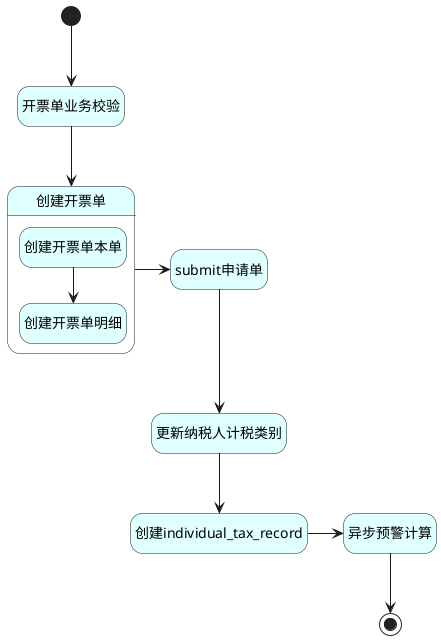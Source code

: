 @startuml

hide empty description
skinparam state {
    BackgroundColor LightCyan
}


[*] --> 开票单业务校验
开票单业务校验 --> 创建开票单

state 创建开票单 {
    创建开票单本单 --> 创建开票单明细
}

创建开票单 -right-> submit申请单
submit申请单 --> 更新纳税人计税类别
更新纳税人计税类别 --> 创建individual_tax_record
创建individual_tax_record  -right-> 异步预警计算
异步预警计算 --> [*]

@enduml